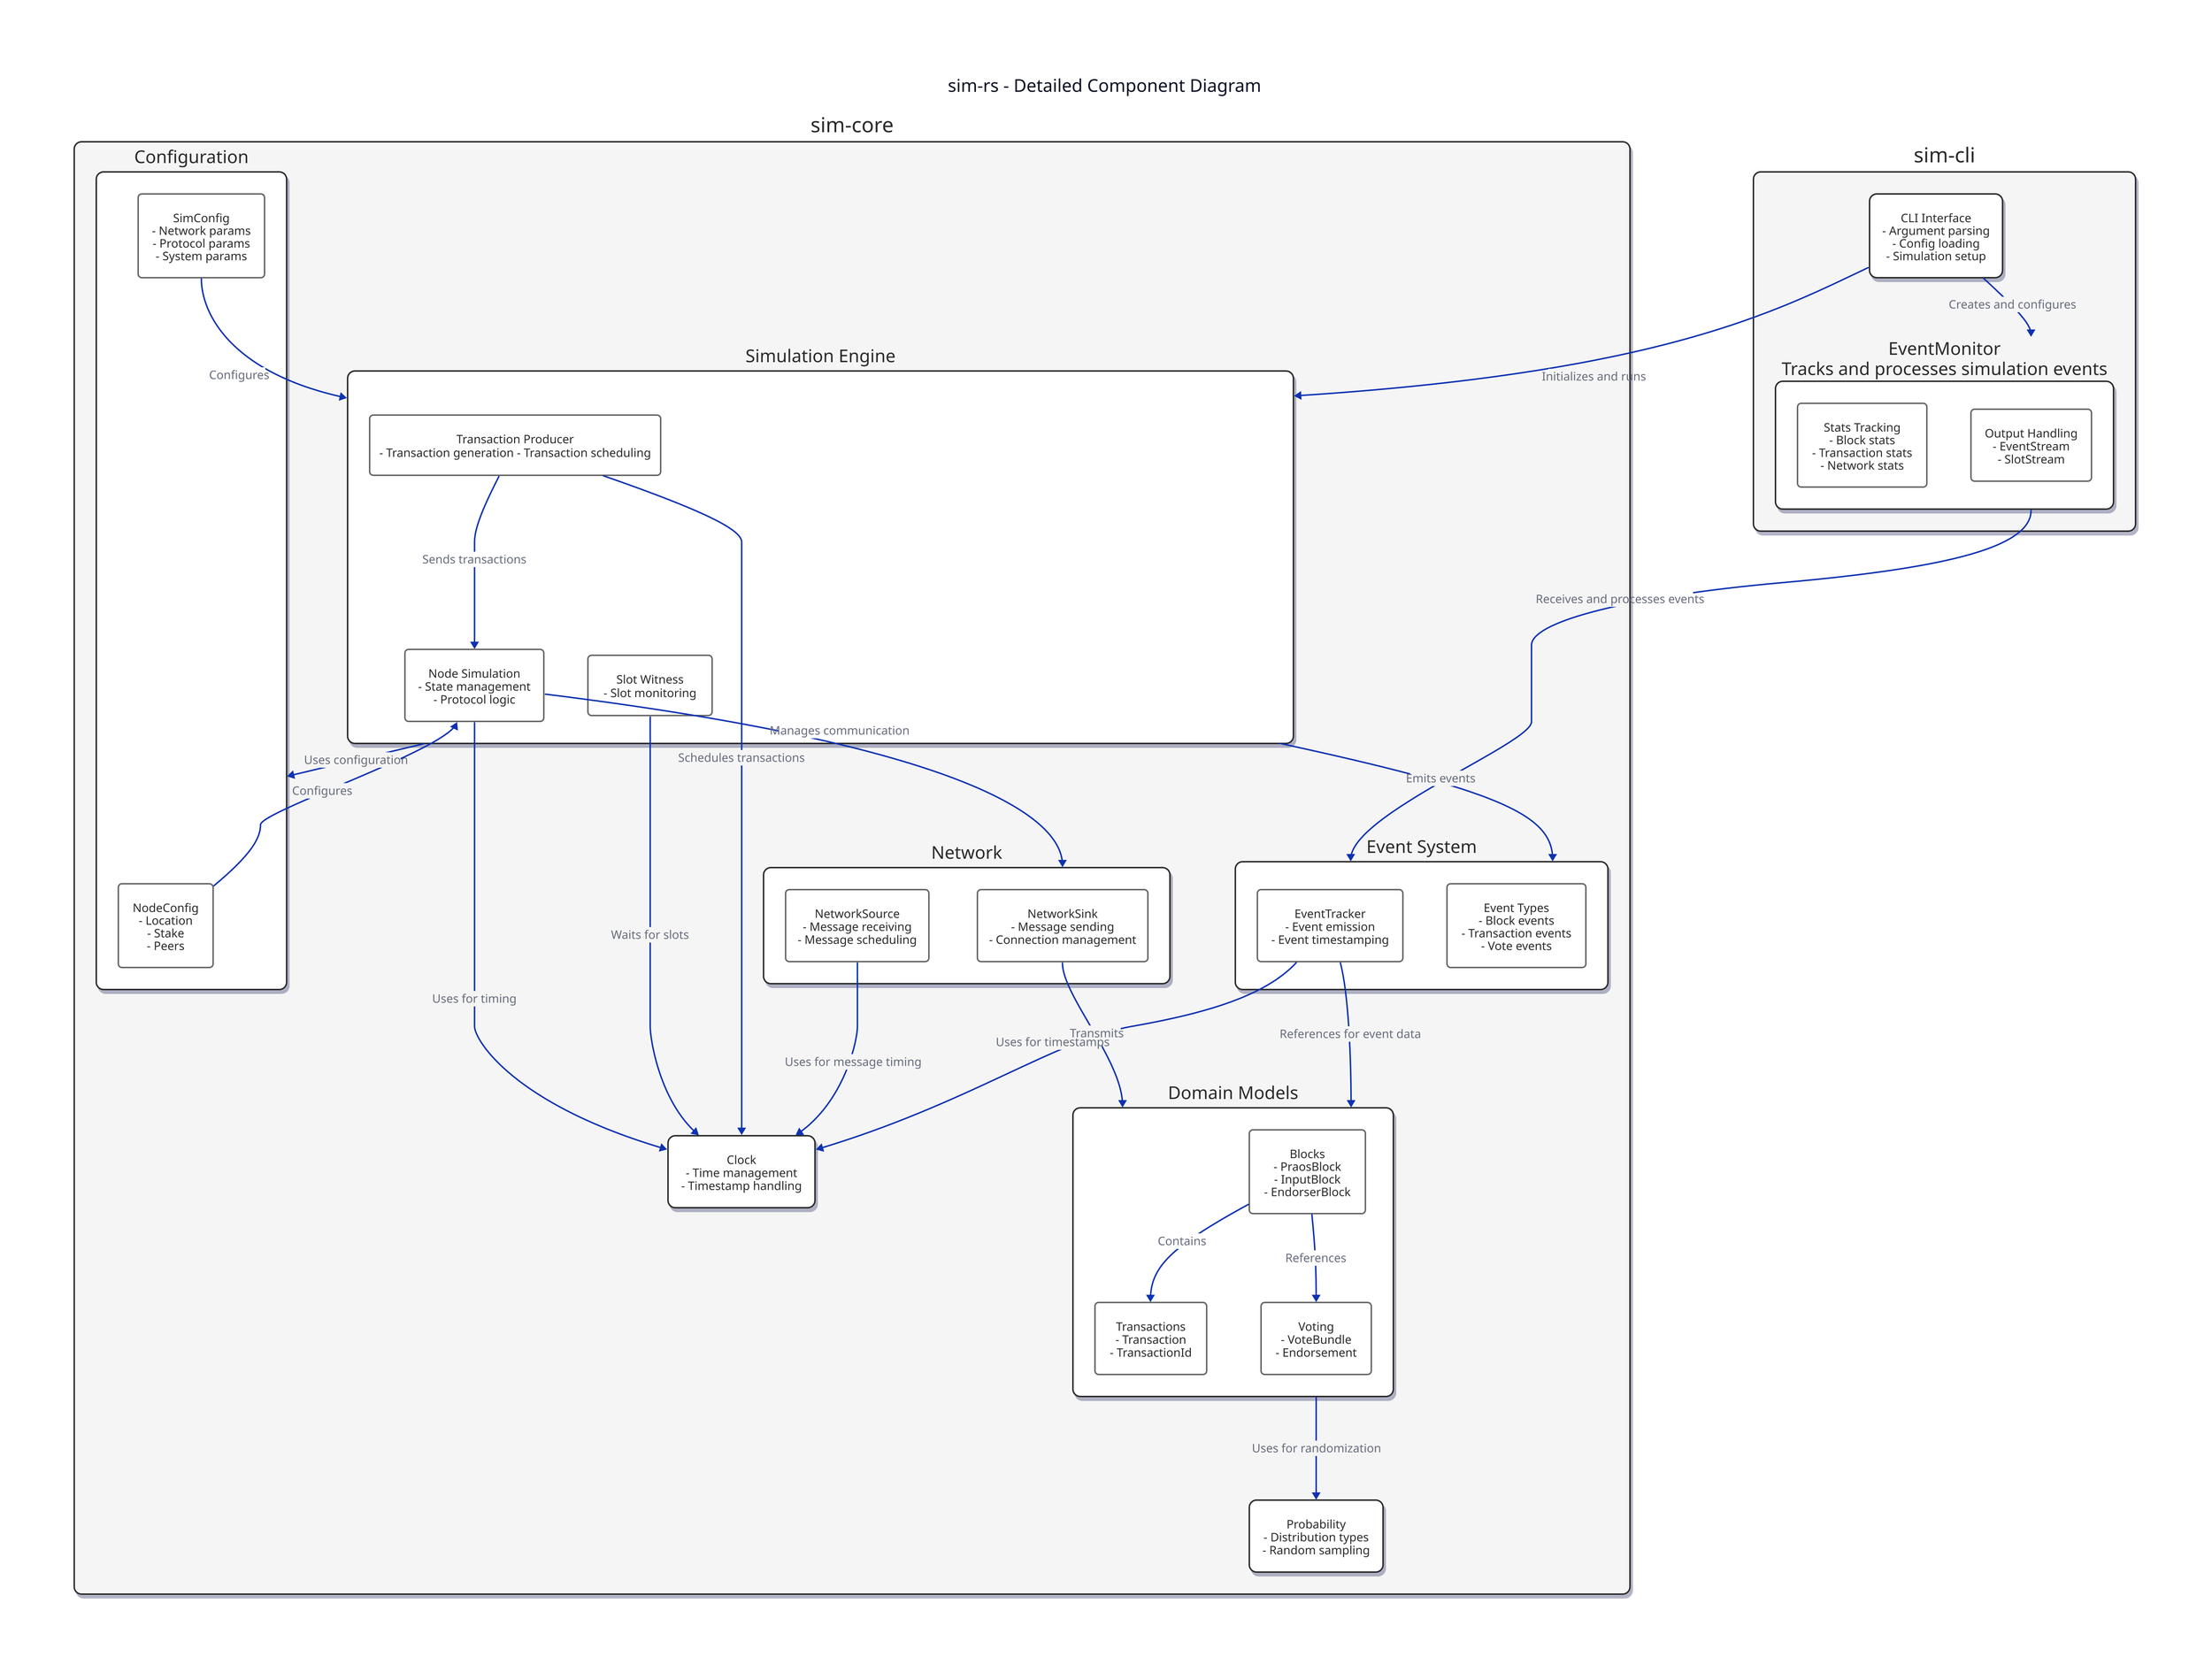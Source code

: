 title: {
  label: "sim-rs - Detailed Component Diagram"
  near: top-center
  shape: text
  style.font-size: 24
  style.bold: true
}

# Styles
classes: {
  component: {
    style: {
      stroke: "#2a2a2a"
      fill: "#ffffff"
      font-color: "#2a2a2a"
      border-radius: 10
      shadow: true
    }
  }
  container: {
    style: {
      stroke: "#2a2a2a"
      fill: "#f5f5f5"
      font-color: "#2a2a2a"
      border-radius: 10
      shadow: true
    }
  }
  subcomponent: {
    style: {
      stroke: "#666666"
      fill: "#ffffff"
      font-color: "#2a2a2a"
      border-radius: 5
      shadow: false
    }
  }
}

# Main Containers
sim-cli: {
  class: container
  label: "sim-cli"

  event_monitor: {
    class: component
    label: "EventMonitor\nTracks and processes simulation events"

    stats: {
      class: subcomponent
      label: "Stats Tracking\n- Block stats\n- Transaction stats\n- Network stats"
    }

    output: {
      class: subcomponent
      label: "Output Handling\n- EventStream\n- SlotStream"
    }
  }

  cli: {
    class: component
    label: "CLI Interface\n- Argument parsing\n- Config loading\n- Simulation setup"
  }
}

sim-core: {
  class: container
  label: "sim-core"

  clock: {
    class: component
    label: "Clock\n- Time management\n- Timestamp handling"
  }

  config: {
    class: component
    label: "Configuration"

    sim_config: {
      class: subcomponent
      label: "SimConfig\n- Network params\n- Protocol params\n- System params"
    }

    node_config: {
      class: subcomponent
      label: "NodeConfig\n- Location\n- Stake\n- Peers"
    }  
  }

  model: {
    class: component
    label: "Domain Models"

    blocks: {
      class: subcomponent
      label: "Blocks\n- PraosBlock\n- InputBlock\n- EndorserBlock"
    }

    transactions: {
      class: subcomponent
      label: "Transactions\n- Transaction\n- TransactionId"
    }

    votes: {
      class: subcomponent
      label: "Voting\n- VoteBundle\n- Endorsement"
    }
  }

  network: {
    class: component
    label: "Network"

    source: {
      class: subcomponent
      label: "NetworkSource\n- Message receiving\n- Message scheduling"
    }

    sink: {
      class: subcomponent
      label: "NetworkSink\n- Message sending\n- Connection management"
    }
  }

  events: {
    class: component
    label: "Event System"

    tracker: {
      class: subcomponent
      label: "EventTracker\n- Event emission\n- Event timestamping"
    }

    types: {
      class: subcomponent
      label: "Event Types\n- Block events\n- Transaction events\n- Vote events"
    }
  }

  probability: {
    class: component
    label: "Probability\n- Distribution types\n- Random sampling"
  }

  simulation: {
    class: component
    label: "Simulation Engine"

    node_sim: {
      class: subcomponent
      label: "Node Simulation\n- State management\n- Protocol logic"
    }

    slot_witness: {
      class: subcomponent
      label: "Slot Witness\n - Slot monitoring"
    }

    tx_producer: {
      class: subcomponent
      label: "Transaction Producer\n- Transaction generation - Transaction scheduling"
    }
  }
}

# Core Relationships
sim-cli.cli -> sim-cli.event_monitor: "Creates and configures"
sim-cli.cli -> sim-core.simulation: "Initializes and runs"
sim-cli.event_monitor -> sim-core.events: "Receives and processes events"

# Simulation Engine Relationships
sim-core.simulation.node_sim -> sim-core.clock: "Uses for timing"
sim-core.simulation.node_sim -> sim-core.network: "Manages communication"
sim-core.simulation.slot_witness -> sim-core.clock: "Waits for slots"
sim-core.simulation.tx_producer -> sim-core.simulation.node_sim: "Sends transactions"
sim-core.simulation.tx_producer -> sim-core.clock: "Schedules transactions"
sim-core.simulation -> sim-core.events: "Emits events"
sim-core.simulation -> sim-core.config: "Uses configuration"

# Network Relationships
sim-core.network.source -> sim-core.clock: "Uses for message timing"
sim-core.network.sink -> sim-core.model: "Transmits"

# Model Relationships
sim-core.model.blocks -> sim-core.model.transactions: "Contains"
sim-core.model.blocks -> sim-core.model.votes: "References"
sim-core.model -> sim-core.probability: "Uses for randomization"

# Event System Relationships
sim-core.events.tracker -> sim-core.model: "References for event data"
sim-core.events.tracker -> sim-core.clock: "Uses for timestamps"

# Configuration Relationships
sim-core.config.node_config -> sim-core.simulation.node_sim: "Configures"
sim-core.config.sim_config -> sim-core.simulation: "Configures"
